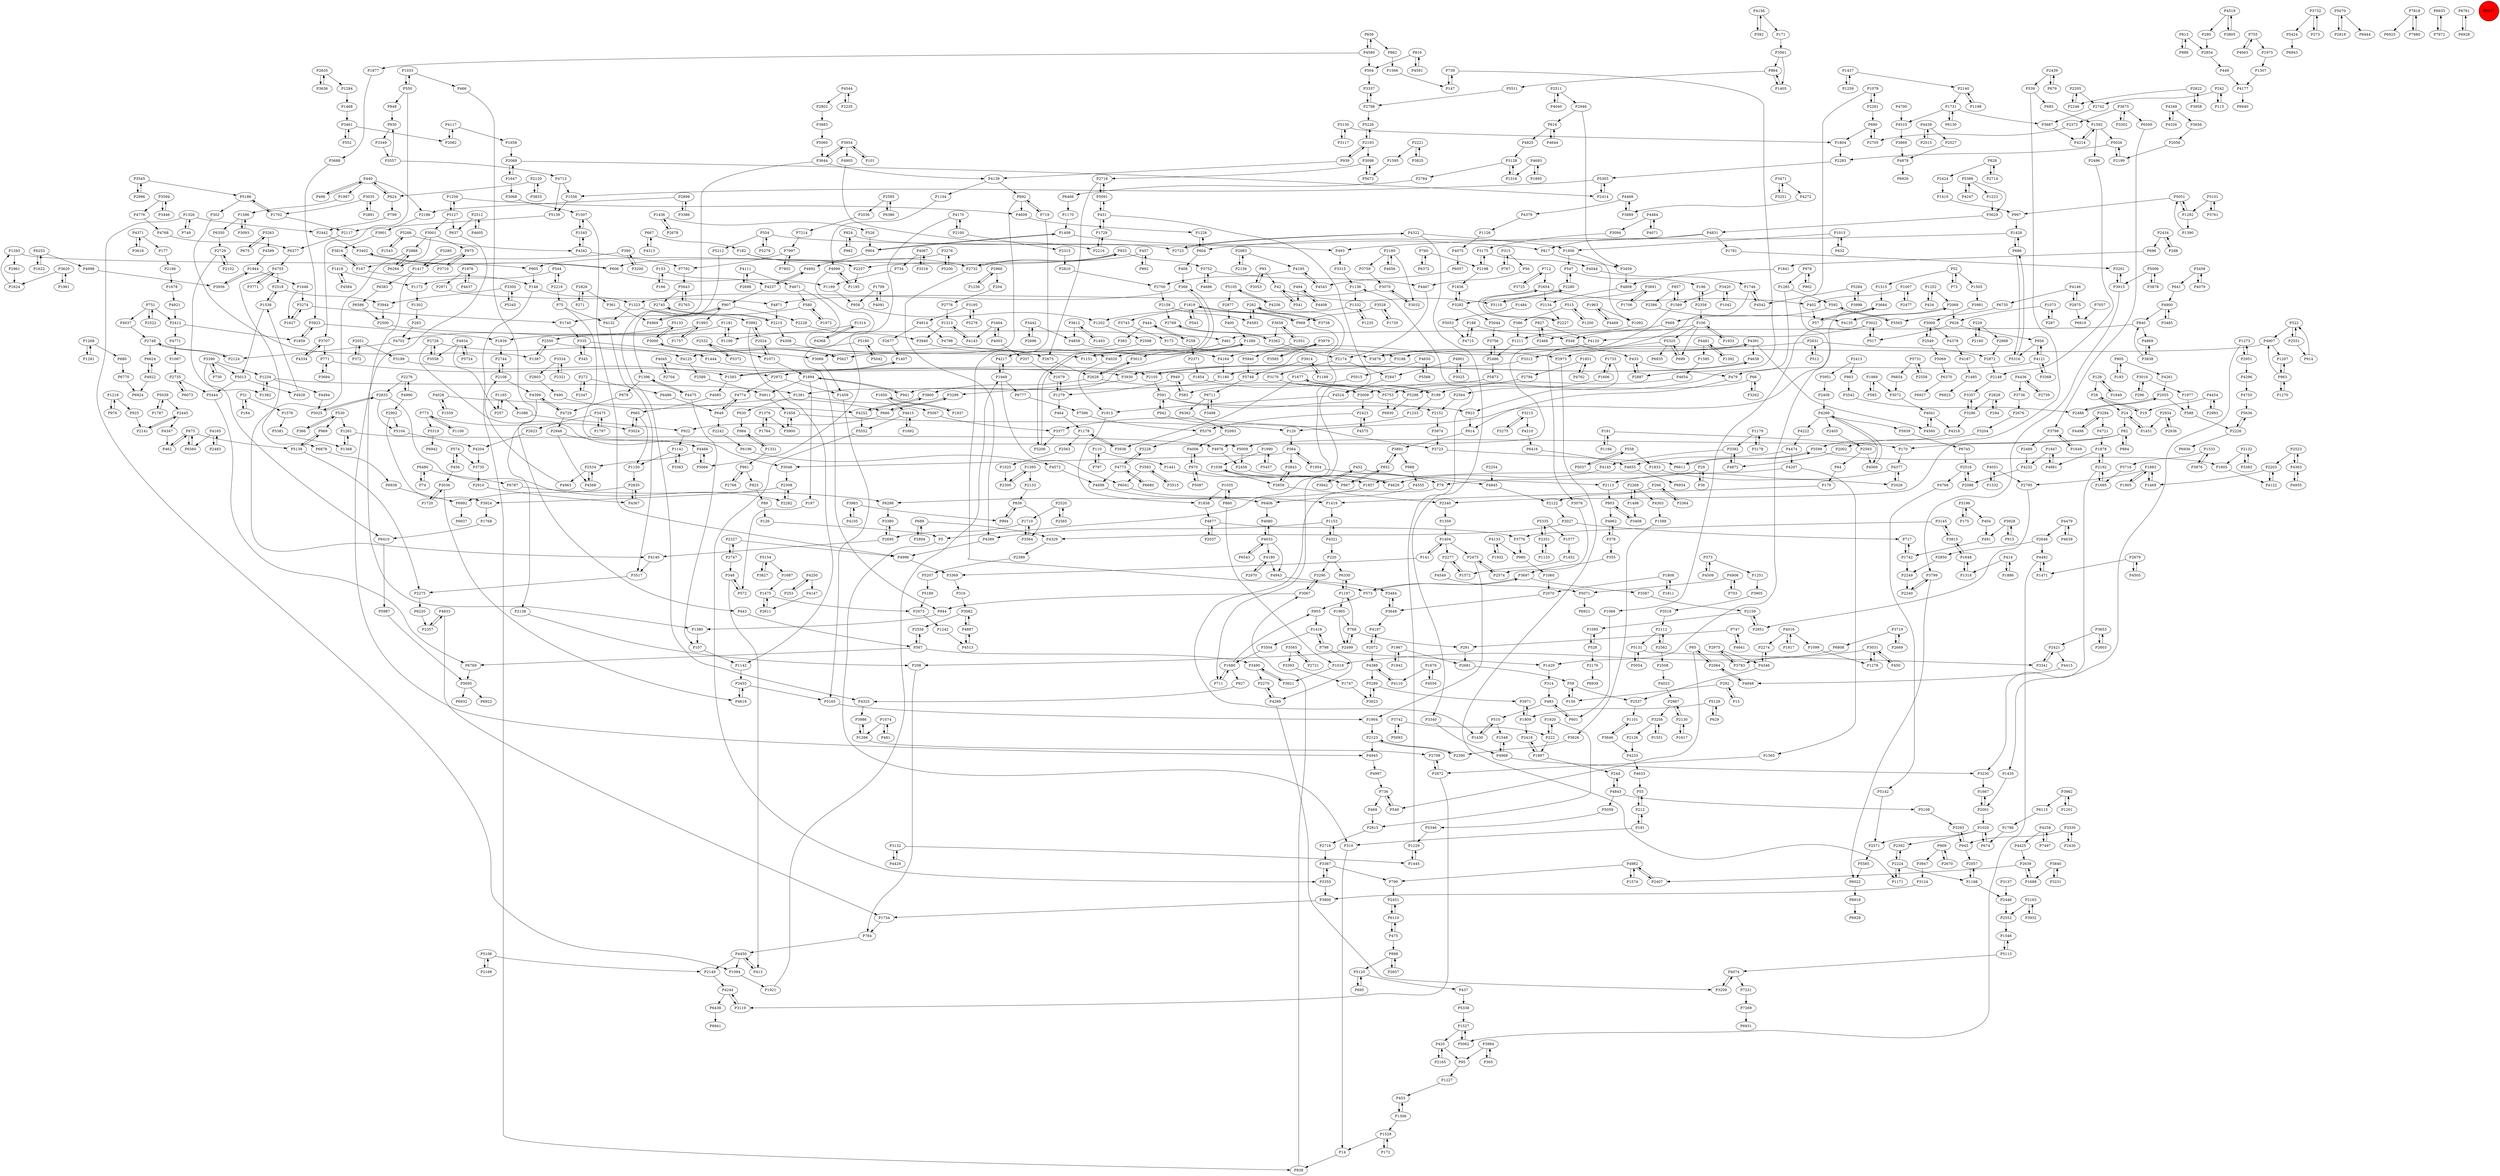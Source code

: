 digraph {
	P1428 -> P493
	P1498 -> P3408
	P3878 -> P5006
	P2442 -> P3402
	P968 -> P1180
	P4389 -> P4996
	P2072 -> P4197
	P2358 -> P100
	P1687 -> P1475
	P4962 -> P378
	P3761 -> P3101
	P1007 -> P2477
	P3196 -> P404
	P4143 -> P1313
	P3992 -> P2024
	P2961 -> P1624
	P1975 -> P1307
	P2180 -> P4656
	P504 -> P3337
	P89 -> P126
	P3464 -> P4143
	P4663 -> P755
	P1223 -> P3629
	P6769 -> P5695
	P1007 -> P402
	P839 -> P994
	P1376 -> P1764
	P2523 -> P2203
	P4033 -> P4180
	P4197 -> P2072
	P2002 -> P4872
	P3082 -> P4887
	P1252 -> P434
	P14 -> P838
	P768 -> P1197
	P4020 -> P1913
	P1268 -> P680
	P1436 -> P526
	P4877 -> P2037
	P2001 -> P1667
	P3974 -> P3723
	P2728 -> P4125
	P3648 -> P4197
	P4140 -> P3517
	P1733 -> P923
	P4871 -> P2215
	P5062 -> P1527
	P4325 -> P3986
	P4544 -> P2802
	P4321 -> P220
	P4222 -> P4474
	P2108 -> P4399
	P481 -> P1074
	P3302 -> P3675
	P3913 -> P3201
	P3697 -> P3587
	P5142 -> P2571
	P1408 -> P904
	P335 -> P1444
	P1993 -> P1757
	P5325 -> P3312
	P1731 -> P6130
	P2280 -> P3110
	P420 -> P2165
	P2993 -> P4454
	P5087 -> P970
	P1404 -> P141
	P4700 -> P4510
	P4715 -> P188
	P2795 -> P2851
	P3719 -> P2669
	P4117 -> P1658
	P1897 -> P2418
	P898 -> P2657
	P6298 -> P3380
	P6938 -> P6992
	P1877 -> P3688
	P2646 -> P2850
	P827 -> P2466
	P2551 -> P914
	P2423 -> P5376
	P2888 -> P6284
	P3504 -> P1680
	P3732 -> P5424
	P1416 -> P3504
	P1605 -> P4122
	P4755 -> P3771
	P3594 -> P3446
	P1878 -> P2192
	P3274 -> P1627
	P4349 -> P4326
	P1586 -> P6350
	P2744 -> P2108
	P686 -> P5316
	P1710 -> P2695
	P666 -> P922
	P1404 -> P2277
	P6350 -> P2729
	P1153 -> P4389
	P5131 -> P5054
	P4650 -> P5568
	P156 -> P59
	P1273 -> P1435
	P4997 -> P736
	P2631 -> P2973
	P3621 -> P3490
	P3843 -> P3859
	P4637 -> P1976
	P4237 -> P907
	P4347 -> P462
	P888 -> P813
	P3942 -> P452
	P1099 -> P1278
	P554 -> P5279
	P1622 -> P6253
	P1734 -> P784
	P2698 -> P4111
	P5568 -> P4650
	P1851 -> P2794
	P1256 -> P4609
	P5716 -> P1695
	P6624 -> P4922
	P220 -> P3290
	P4798 -> P3879
	P1997 -> P1586
	P390 -> P167
	P2934 -> P1451
	P1729 -> P431
	P994 -> P839
	P592 -> P669
	P100 -> P1933
	P626 -> P956
	P2565 -> P2520
	P4922 -> P6924
	P4481 -> P1585
	P2488 -> P2055
	P2340 -> P1359
	P2124 -> P2748
	P2280 -> P547
	P3442 -> P4858
	P4474 -> P4207
	P1259 -> P1437
	P4943 -> P3484
	P294 -> P2828
	P4524 -> P1913
	P3742 -> P5093
	P949 -> P583
	P4147 -> P2611
	P949 -> P1279
	P583 -> P949
	P5070 -> P2818
	P2445 -> P2141
	P1316 -> P3128
	P3312 -> P3930
	P630 -> P984
	P3455 -> P5165
	P6130 -> P1731
	P4363 -> P2523
	P1857 -> P6298
	P2520 -> P2565
	P3688 -> P3923
	P4492 -> P1471
	P3390 -> P5013
	P3251 -> P3471
	P357 -> P1679
	P3101 -> P3761
	P1659 -> P3900
	P3938 -> P1178
	P1018 -> P3621
	P1577 -> P1452
	P4773 -> P5228
	P573 -> P3697
	P541 -> P42
	P3022 -> P1068
	P2551 -> P522
	P4170 -> P2100
	P1234 -> P1382
	P302 -> P1387
	P930 -> P3349
	P15 -> P292
	P3984 -> P365
	P3124 -> P3800
	P4016 -> P2274
	P2123 -> P2390
	P469 -> P2815
	P5189 -> P2673
	P1417 -> P1380
	P5066 -> P4466
	P3393 -> P1747
	P3593 -> P3515
	P4037 -> P2748
	P6611 -> P3599
	P1382 -> P1234
	P2408 -> P4269
	P5059 -> P5346
	P924 -> P982
	P5552 -> P3355
	P798 -> P1416
	P1405 -> P864
	P522 -> P4907
	P2277 -> P1572
	P771 -> P2972
	P1292 -> P1390
	P580 -> P1972
	P4887 -> P3082
	P2424 -> P1410
	P288 -> P2434
	P2282 -> P2308
	P712 -> P3725
	P390 -> P3200
	P1576 -> P5381
	P7214 -> P7997
	P6073 -> P2735
	P291 -> P2681
	P4388 -> P4110
	P3001 -> P6284
	P1168 -> P2057
	P1617 -> P2130
	P4771 -> P1087
	P1141 -> P3363
	P4755 -> P2518
	P2203 -> P1469
	P2672 -> P2708
	P2113 -> P803
	P1390 -> P5051
	P3044 -> P3756
	P5105 -> P4256
	P271 -> P2826
	P3001 -> P2888
	P5015 -> P583
	P2611 -> P1475
	P1178 -> P2563
	P4185 -> P2700
	P82 -> P170
	P2055 -> P2488
	P624 -> P440
	P924 -> P2723
	P2747 -> P348
	P958 -> P1202
	P4572 -> P4698
	P5154 -> P3827
	P2105 -> P591
	P4170 -> P5066
	P366 -> P530
	P1533 -> P5716
	P2875 -> P4146
	P153 -> P166
	P4436 -> P2739
	P4346 -> P2537
	P3710 -> P975
	P1261 -> P1368
	P4945 -> P4997
	P4016 -> P1099
	P1895 -> P4693
	P909 -> P2670
	P2654 -> P2227
	P3035 -> P2891
	P3069 -> P2549
	P922 -> P1141
	P695 -> P5120
	P2051 -> P3199
	P4892 -> P4237
	P335 -> P345
	P7997 -> P7792
	P266 -> P3364
	P1073 -> P287
	P3833 -> P2120
	P3594 -> P4776
	P3471 -> P4272
	P3031 -> P450
	P79 -> P1430
	P5731 -> P2558
	P2215 -> P4308
	P5 -> P310
	P1847 -> P4881
	P4774 -> P649
	P3771 -> P4755
	P2708 -> P2672
	P3798 -> P1649
	P1020 -> P2571
	P2718 -> P2675
	P2130 -> P2987
	P2216 -> P1729
	P197 -> P572
	P1990 -> P1038
	P3256 -> P1551
	P573 -> P955
	P690 -> P1804
	P2972 -> P1459
	P4122 -> P2203
	P7818 -> P6925
	P4146 -> P2875
	P1649 -> P3798
	P1949 -> P6041
	P7997 -> P7802
	P444 -> P383
	P95 -> P1227
	P1252 -> P2069
	P3859 -> P2340
	P5695 -> P6922
	P6383 -> P6586
	P1538 -> P5013
	P4580 -> P1877
	P4391 -> P3879
	P1015 -> P632
	P2523 -> P4363
	P1949 -> P6777
	P2439 -> P679
	P1170 -> P1408
	P1035 -> P860
	P3653 -> P2421
	P3137 -> P2446
	P2522 -> P751
	P4877 -> P3776
	P3725 -> P712
	P892 -> P457
	P1595 -> P5672
	P2254 -> P4845
	P2558 -> P5731
	P7269 -> P6931
	P1677 -> P199
	P3752 -> P4467
	P2308 -> P2282
	P6370 -> P6927
	P28 -> P19
	P402 -> P57
	P3420 -> P1589
	P1545 -> P4342
	P3587 -> P2159
	P1226 -> P604
	P2226 -> P5636
	P4261 -> P2055
	P314 -> P483
	P4045 -> P2704
	P683 -> P1592
	P6115 -> P1786
	P1368 -> P1261
	P2057 -> P1168
	P1416 -> P798
	P4091 -> P1799
	P6480 -> P74
	P2552 -> P1546
	P790 -> P2451
	P1313 -> P4143
	P3485 -> P4900
	P768 -> P2499
	P680 -> P6770
	P1883 -> P1905
	P3027 -> P717
	P526 -> P904
	P494 -> P4408
	P7396 -> P5376
	P3743 -> P173
	P2205 -> P2742
	P5289 -> P3971
	P3838 -> P4869
	P2902 -> P5104
	P3215 -> P4210
	P4326 -> P4349
	P5200 -> P3276
	P970 -> P4006
	P546 -> P433
	P2174 -> P2847
	P878 -> P4729
	P1452 -> P1572
	P692 -> P719
	P686 -> P1428
	P2268 -> P1498
	P1624 -> P1293
	P948 -> P930
	P1285 -> P3009
	P4003 -> P357
	P2571 -> P5585
	P6711 -> P3498
	P167 -> P3816
	P1313 -> P3940
	P4468 -> P3889
	P3827 -> P5154
	P5636 -> P2226
	P1169 -> P958
	P4322 -> P1956
	P2875 -> P6919
	P220 -> P6330
	P3024 -> P665
	P5565 -> P592
	P1878 -> P4881
	P1408 -> P817
	P5165 -> P1904
	P1731 -> P4510
	P591 -> P942
	P3464 -> P4003
	P1074 -> P1266
	P2550 -> P3066
	P2716 -> P3367
	P3330 -> P945
	P5106 -> P2168
	P528 -> P2176
	P1592 -> P5026
	P491 -> P1742
	P24 -> P1451
	P1799 -> P4091
	P2818 -> P5070
	P5093 -> P3742
	P3561 -> P864
	P2414 -> P5303
	P4721 -> P1878
	P4023 -> P2987
	P5180 -> P4125
	P3368 -> P4121
	P1976 -> P4637
	P1648 -> P3815
	P258 -> P444
	P4051 -> P2795
	P2520 -> P1710
	P2176 -> P6939
	P4121 -> P3368
	P4121 -> P956
	P3900 -> P1659
	P6480 -> P6787
	P2439 -> P539
	P547 -> P186
	P1331 -> P984
	P73 -> P52
	P5091 -> P431
	P3392 -> P4145
	P3128 -> P2784
	P4006 -> P970
	P3383 -> P2132
	P1302 -> P283
	P2407 -> P4982
	P550 -> P3707
	P2276 -> P2833
	P550 -> P948
	P2321 -> P3334
	P2226 -> P6936
	P3196 -> P175
	P272 -> P2347
	P3623 -> P5289
	P852 -> P867
	P3280 -> P1417
	P1179 -> P3178
	P1273 -> P2951
	P364 -> P3048
	P1606 -> P1733
	P4075 -> P6057
	P4289 -> P2270
	P2102 -> P2729
	P3296 -> P3357
	P4639 -> P4479
	P2483 -> P4165
	P182 -> P2732
	P2180 -> P3759
	P3446 -> P3594
	P1417 -> P6383
	P1035 -> P1838
	P558 -> P1833
	P4901 -> P3025
	P199 -> P1677
	P6377 -> P4755
	P4346 -> P2274
	P1306 -> P453
	P2126 -> P4233
	P2001 -> P1020
	P2371 -> P1854
	P3565 -> P3393
	P2140 -> P1731
	P624 -> P799
	P3646 -> P1101
	P1507 -> P1545
	P6560 -> P875
	P4439 -> P2515
	P2675 -> P2628
	P3364 -> P266
	P2165 -> P420
	P2315 -> P2810
	P262 -> P3738
	P2833 -> P5104
	P1730 -> P3528
	P4469 -> P1963
	P1920 -> P222
	P2872 -> P2148
	P4074 -> P3209
	P2562 -> P2508
	P6057 -> P4543
	P2357 -> P4833
	P861 -> P823
	P4969 -> P907
	P4467 -> P2174
	P574 -> P3735
	P6196 -> P4572
	P5695 -> P6932
	P433 -> P479
	P2971 -> P4871
	P2728 -> P3558
	P1256 -> P5127
	P3905 -> P3518
	P816 -> P4591
	P368 -> P1323
	P5303 -> P1556
	P2585 -> P6386
	P2802 -> P3883
	P2696 -> P3442
	P6253 -> P1622
	P6680 -> P4773
	P1242 -> P4513
	P2300 -> P1395
	P4755 -> P6878
	P1702 -> P5186
	P355 -> P3697
	P1731 -> P3687
	P4436 -> P3736
	P1819 -> P3743
	P3282 -> P3044
	P2327 -> P2747
	P939 -> P2193
	P242 -> P2742
	P816 -> P504
	P3117 -> P3130
	P5042 -> P5180
	P4776 -> P4768
	P1747 -> P3623
	P616 -> P4644
	P3067 -> P944
	P3282 -> P1836
	P665 -> P1150
	P2603 -> P3653
	P4105 -> P3983
	P2192 -> P3230
	P2654 -> P2134
	P3954 -> P101
	P2973 -> P1171
	P5284 -> P4542
	P6372 -> P760
	P6438 -> P6941
	P3732 -> P273
	P3380 -> P2695
	P4825 -> P3128
	P4391 -> P4638
	P4999 -> P1195
	P3658 -> P3362
	P1954 -> P364
	P4560 -> P4041
	P2134 -> P2227
	P3719 -> P6808
	P2676 -> P3204
	P5627 -> P3000
	P2512 -> P4605
	P4481 -> P1392
	P292 -> P15
	P988 -> P4555
	P3461 -> P552
	P1092 -> P1211
	P6777 -> P7396
	P4968 -> P3230
	P1746 -> P4542
	P3646 -> P4233
	P799 -> P2442
	P1179 -> P3392
	P751 -> P2522
	P184 -> P31
	P798 -> P4289
	P2894 -> P689
	P128 -> P28
	P656 -> P862
	P3036 -> P1720
	P1389 -> P1151
	P3616 -> P4371
	P4041 -> P4560
	P1692 -> P4615
	P1678 -> P4921
	P626 -> P517
	P2705 -> P690
	P1894 -> P941
	P4833 -> P1734
	P1961 -> P3620
	P739 -> P147
	P42 -> P3110
	P1235 -> P1332
	P4583 -> P262
	P1781 -> P3201
	P440 -> P496
	P1437 -> P2140
	P554 -> P493
	P2423 -> P4575
	P4367 -> P2835
	P3951 -> P2408
	P719 -> P573
	P4556 -> P1676
	P66 -> P3262
	P4120 -> P4164
	P3545 -> P2996
	P1658 -> P2068
	P1977 -> P588
	P1606 -> P2564
	P65 -> P549
	P3691 -> P1706
	P2163 -> P2552
	P4773 -> P6680
	P4033 -> P4943
	P1956 -> P1092
	P862 -> P1566
	P2549 -> P3069
	P378 -> P4962
	P665 -> P3024
	P1565 -> P2672
	P2729 -> P2102
	P1485 -> P6923
	P461 -> P3013
	P364 -> P3843
	P3992 -> P1142
	P2835 -> P4367
	P52 -> P1505
	P5748 -> P6711
	P861 -> P2768
	P3094 -> P3175
	P208 -> P784
	P3924 -> P1768
	P2563 -> P1025
	P1956 -> P547
	P4509 -> P373
	P5207 -> P5189
	P4484 -> P4071
	P2628 -> P3860
	P1680 -> P711
	P2635 -> P3636
	P2224 -> P2392
	P4544 -> P2235
	P191 -> P1194
	P75 -> P5009
	P5051 -> P997
	P1548 -> P4968
	P2631 -> P512
	P52 -> P73
	P3110 -> P2280
	P3684 -> P120
	P2240 -> P3799
	P2798 -> P3337
	P1920 -> P2815
	P1468 -> P3461
	P1261 -> P4976
	P7057 -> P6919
	P413 -> P4450
	P2975 -> P3783
	P365 -> P3984
	P5511 -> P2798
	P1559 -> P4028
	P4342 -> P7792
	P3979 -> P3585
	P736 -> P549
	P3175 -> P4044
	P2486 -> P5873
	P31 -> P184
	P443 -> P567
	P452 -> P3942
	P3475 -> P2623
	P734 -> P1169
	P4713 -> P1556
	P1498 -> P2268
	P4568 -> P2534
	P3009 -> P2423
	P244 -> P4843
	P5319 -> P6942
	P2158 -> P4583
	P2593 -> P64
	P4934 -> P3558
	P2739 -> P4436
	P3891 -> P988
	P2776 -> P1313
	P3093 -> P1586
	P1435 -> P2001
	P2574 -> P2475
	P4269 -> P4222
	P2037 -> P4877
	P5091 -> P2718
	P515 -> P1200
	P5228 -> P4773
	P4269 -> P5939
	P907 -> P4969
	P904 -> P4892
	P1171 -> P2224
	P2898 -> P3386
	P2140 -> P1198
	P2622 -> P3958
	P4591 -> P816
	P3274 -> P1740
	P1430 -> P510
	P4429 -> P3132
	P4033 -> P4080
	P1797 -> P3475
	P1165 -> P1086
	P2193 -> P3098
	P315 -> P56
	P5105 -> P2877
	P171 -> P3561
	P3082 -> P2556
	P3983 -> P994
	P4858 -> P4164
	P186 -> P2358
	P3707 -> P4334
	P1285 -> P592
	P5069 -> P6370
	P2593 -> P4569
	P4132 -> P3517
	P5113 -> P1546
	P4831 -> P1781
	P2072 -> P4388
	P4244 -> P6438
	P5724 -> P4934
	P4609 -> P1226
	P4296 -> P4750
	P2389 -> P5207
	P3334 -> P2321
	P1445 -> P1229
	P2635 -> P1294
	P2589 -> P4911
	P915 -> P3928
	P755 -> P4663
	P6933 -> P7872
	P1197 -> P1965
	P5070 -> P6944
	P3940 -> P4020
	P1236 -> P2960
	P4067 -> P3316
	P942 -> P591
	P2489 -> P4232
	P550 -> P1033
	P4955 -> P4363
	P4881 -> P1847
	P147 -> P739
	P1202 -> P2598
	P1679 -> P1279
	P1020 -> P2392
	P3752 -> P4686
	P1546 -> P5113
	P773 -> P3024
	P4040 -> P2511
	P3032 -> P3070
	P3367 -> P3355
	P543 -> P1819
	P6654 -> P3072
	P2828 -> P294
	P2714 -> P828
	P1583 -> P1407
	P857 -> P2386
	P3390 -> P1234
	P2987 -> P3256
	P4165 -> P6560
	P1180 -> P1381
	P431 -> P5091
	P5108 -> P3293
	P4322 -> P3340
	P100 -> P546
	P2421 -> P3341
	P93 -> P42
	P2854 -> P449
	P1894 -> P4911
	P400 -> P1389
	P1294 -> P1468
	P1437 -> P1259
	P3984 -> P95
	P2224 -> P1171
	P2987 -> P2130
	P3914 -> P5748
	P3815 -> P1648
	P2268 -> P4303
	P66 -> P5298
	P1292 -> P5051
	P4041 -> P4318
	P3334 -> P2803
	P2386 -> P4135
	P7497 -> P4258
	P1469 -> P1883
	P5939 -> P6745
	P2500 -> P461
	P817 -> P3459
	P3653 -> P2603
	P100 -> P5325
	P2372 -> P2705
	P1989 -> P3072
	P2132 -> P1605
	P1326 -> P749
	P4247 -> P5389
	P784 -> P4450
	P4928 -> P1538
	P1538 -> P2518
	P6253 -> P4998
	P5106 -> P2149
	P3195 -> P4914
	P3066 -> P1459
	P2193 -> P939
	P2224 -> P1168
	P1648 -> P1318
	P3128 -> P1316
	P522 -> P2551
	P1451 -> P24
	P3215 -> P3275
	P6466 -> P1170
	P1126 -> P4075
	P7818 -> P7880
	P5585 -> P6022
	P4111 -> P2698
	P2562 -> P2112
	P5026 -> P2283
	P3458 -> P4079
	P3290 -> P3067
	P2960 -> P1236
	P2159 -> P1095
	P3490 -> P2270
	P1293 -> P905
	P2198 -> P3175
	P2192 -> P1695
	P2351 -> P1133
	P1441 -> P867
	P1475 -> P2673
	P153 -> P4237
	P1104 -> P4999
	P978 -> P902
	P1181 -> P1190
	P3377 -> P3206
	P272 -> P6486
	P2405 -> P2593
	P1742 -> P2249
	P3558 -> P2728
	P2024 -> P1071
	P1033 -> P550
	P2228 -> P3940
	P2270 -> P4289
	P3956 -> P1944
	P2163 -> P3932
	P3025 -> P4901
	P3962 -> P6115
	P2082 -> P4117
	P3687 -> P4214
	P2970 -> P4180
	P5051 -> P1292
	P1201 -> P3962
	P4028 -> P4252
	P4494 -> P5025
	P2877 -> P400
	P28 -> P24
	P2803 -> P490
	P2851 -> P2159
	P1592 -> P2496
	P1323 -> P4132
	P4906 -> P5071
	P945 -> P3293
	P494 -> P541
	P1592 -> P4214
	P3825 -> P2221
	P5120 -> P695
	P6586 -> P2500
	P296 -> P3016
	P3098 -> P5672
	P287 -> P1073
	P3859 -> P3843
	P2768 -> P861
	P3518 -> P2112
	P3299 -> P666
	P1585 -> P4654
	P1266 -> P3986
	P222 -> P1897
	P2679 -> P1471
	P4808 -> P2134
	P1545 -> P1507
	P2308 -> P3924
	P875 -> P5138
	P4907 -> P3188
	P3675 -> P2372
	P2100 -> P2315
	P813 -> P888
	P1507 -> P4996
	P2670 -> P909
	P2723 -> P4322
	P5389 -> P3629
	P2242 -> P6196
	P805 -> P4261
	P4269 -> P2405
	P614 -> P3891
	P5139 -> P2117
	P4329 -> P2389
	P749 -> P1326
	P1841 -> P4808
	P6918 -> P6929
	P2678 -> P1436
	P592 -> P5565
	P970 -> P1857
	P3132 -> P1445
	P3565 -> P2721
	P1151 -> P1389
	P3296 -> P4318
	P262 -> P4583
	P2024 -> P3992
	P4111 -> P4671
	P4510 -> P3869
	P5298 -> P6930
	P2068 -> P1647
	P803 -> P3408
	P404 -> P491
	P4569 -> P4269
	P6410 -> P5987
	P1278 -> P3031
	P4210 -> P6416
	P1404 -> P2475
	P4901 -> P2847
	P120 -> P364
	P6711 -> P6362
	P4982 -> P790
	P2695 -> P4140
	P606 -> P1169
	P378 -> P355
	P2960 -> P204
	P5113 -> P4074
	P2518 -> P3944
	P1944 -> P3956
	P6041 -> P6406
	P212 -> P55
	P4843 -> P5108
	P4479 -> P4639
	P5987 -> P5695
	P4003 -> P3464
	P904 -> P1408
	P115 -> P242
	P2518 -> P1538
	P56 -> P4467
	P3315 -> P1136
	P1543 -> P5266
	P166 -> P153
	P1967 -> P2681
	P280 -> P2854
	P1181 -> P1839
	P2639 -> P2407
	P3675 -> P6500
	P3928 -> P915
	P4968 -> P1548
	P4156 -> P171
	P679 -> P2439
	P3390 -> P1382
	P674 -> P1020
	P1680 -> P927
	P4233 -> P4633
	P2550 -> P1387
	P2276 -> P4990
	P3599 -> P6611
	P310 -> P14
	P747 -> P4641
	P204 -> P2776
	P2186 -> P3901
	P4580 -> P656
	P1972 -> P580
	P717 -> P1742
	P3067 -> P3290
	P1532 -> P4051
	P4146 -> P6735
	P969 -> P5138
	P4887 -> P4513
	P6022 -> P6918
	P2508 -> P4023
	P852 -> P3891
	P1989 -> P585
	P29 -> P36
	P5672 -> P3098
	P5940 -> P5748
	P4914 -> P4798
	P75 -> P4132
	P1190 -> P1181
	P1095 -> P528
	P5873 -> P4524
	P1211 -> P2486
	P4067 -> P734
	P1921 -> P1949
	P2850 -> P2249
	P181 -> P310
	P3188 -> P2972
	P1315 -> P3684
	P530 -> P969
	P2219 -> P544
	P667 -> P182
	P5006 -> P3913
	P760 -> P2198
	P2748 -> P6624
	P6110 -> P475
	P1234 -> P4494
	P2108 -> P2744
	P1165 -> P257
	P4044 -> P1746
	P172 -> P1529
	P4575 -> P2423
	P3048 -> P2308
	P3195 -> P5278
	P2946 -> P3459
	P4272 -> P3889
	P4408 -> P494
	P1646 -> P3274
	P604 -> P1226
	P574 -> P456
	P3691 -> P3282
	P3620 -> P1624
	P2088 -> P2516
	P3838 -> P840
	P6761 -> P6928
	P3986 -> P1266
	P7231 -> P7269
	P840 -> P461
	P515 -> P386
	P2534 -> P4568
	P1574 -> P4982
	P5444 -> P6769
	P1804 -> P2283
	P1234 -> P1381
	P1949 -> P4217
	P1746 -> P3076
	P2534 -> P4963
	P6110 -> P2451
	P2084 -> P65
	P4729 -> P4399
	P1033 -> P466
	P52 -> P1315
	P5154 -> P1687
	P5289 -> P3623
	P2130 -> P1617
	P364 -> P1954
	P2446 -> P2552
	P4244 -> P3119
	P6330 -> P1197
	P2679 -> P4505
	P3362 -> P2769
	P253 -> P4250
	P4232 -> P2088
	P3883 -> P5060
	P2056 -> P2199
	P4519 -> P3805
	P3528 -> P968
	P5133 -> P3000
	P5006 -> P3878
	P2227 -> P2654
	P440 -> P2186
	P3891 -> P852
	P408 -> P368
	P1937 -> P1850
	P42 -> P541
	P6745 -> P2516
	P1251 -> P3905
	P3564 -> P1710
	P875 -> P462
	P2221 -> P1595
	P5071 -> P6921
	P4121 -> P479
	P1551 -> P3256
	P567 -> P2556
	P141 -> P1404
	P1965 -> P768
	P5133 -> P4702
	P1963 -> P4469
	P490 -> P666
	P5060 -> P3644
	P414 -> P1318
	P3981 -> P3069
	P1153 -> P4321
	P755 -> P1975
	P483 -> P601
	P4474 -> P4655
	P982 -> P924
	P4117 -> P2082
	P2123 -> P4945
	P4845 -> P2122
	P126 -> P5
	P2120 -> P624
	P4256 -> P5105
	P2198 -> P1836
	P1020 -> P674
	P74 -> P6480
	P914 -> P522
	P1854 -> P5298
	P547 -> P2280
	P3130 -> P1804
	P179 -> P1419
	P984 -> P1331
	P864 -> P5511
	P2623 -> P4204
	P4214 -> P1592
	P1227 -> P453
	P1071 -> P1894
	P1572 -> P2277
	P1216 -> P925
	P4650 -> P5015
	P689 -> P2894
	P110 -> P1441
	P2026 -> P4377
	P1676 -> P4110
	P907 -> P1993
	P3783 -> P2975
	P59 -> P2537
	P315 -> P767
	P860 -> P1035
	P5026 -> P2199
	P2105 -> P4638
	P1904 -> P2123
	P496 -> P440
	P4549 -> P5071
	P1306 -> P1529
	P649 -> P2242
	P5303 -> P2414
	P907 -> P2228
	P909 -> P3947
	P3341 -> P2421
	P823 -> P89
	P257 -> P1165
	P3013 -> P2628
	P4644 -> P616
	P101 -> P3954
	P5278 -> P3195
	P453 -> P1306
	P1396 -> P4475
	P2274 -> P4346
	P3000 -> P5133
	P2445 -> P4347
	P4934 -> P257
	P857 -> P1589
	P2975 -> P4346
	P3889 -> P4468
	P4768 -> P6377
	P3357 -> P3296
	P4139 -> P692
	P1527 -> P5062
	P860 -> P1018
	P4145 -> P4629
	P4638 -> P2105
	P82 -> P884
	P1419 -> P1153
	P1740 -> P335
	P2486 -> P3756
	P5372 -> P2532
	P1849 -> P128
	P141 -> P3369
	P6220 -> P2357
	P4454 -> P2993
	P3528 -> P1730
	P2122 -> P3027
	P4914 -> P2677
	P3515 -> P3593
	P1418 -> P4584
	P4831 -> P817
	P5316 -> P686
	P3022 -> P4120
	P4693 -> P1895
	P2149 -> P4244
	P4963 -> P2108
	P3355 -> P3367
	P2466 -> P827
	P4371 -> P177
	P768 -> P291
	P1195 -> P4999
	P1527 -> P420
	P902 -> P978
	P2412 -> P1859
	P1680 -> P955
	P2156 -> P2983
	P3869 -> P4878
	P1932 -> P4133
	P667 -> P4313
	P3805 -> P4519
	P3256 -> P2126
	P1025 -> P2300
	P4080 -> P4033
	P6735 -> P5565
	P4313 -> P667
	P3798 -> P2489
	P1178 -> P3938
	P5186 -> P302
	P3200 -> P390
	P4399 -> P2138
	P2810 -> P2700
	P1886 -> P414
	P456 -> P574
	P3330 -> P2430
	P1566 -> P147
	P6386 -> P2585
	P440 -> P624
	P1293 -> P2961
	P1106 -> P773
	P730 -> P3390
	P703 -> P4906
	P1136 -> P1332
	P3658 -> P1051
	P177 -> P2166
	P3612 -> P1493
	P475 -> P898
	P692 -> P4609
	P5389 -> P1223
	P1078 -> P1429
	P956 -> P5316
	P2421 -> P4415
	P4342 -> P1545
	P4318 -> P3599
	P3644 -> P4325
	P3684 -> P57
	P4905 -> P2216
	P2951 -> P4296
	P4990 -> P2276
	P1436 -> P2678
	P4872 -> P3392
	P4207 -> P1857
	P2549 -> P5069
	P2215 -> P2745
	P348 -> P572
	P2826 -> P361
	P3076 -> P2574
	P1207 -> P963
	P3016 -> P1977
	P475 -> P6110
	P2631 -> P2872
	P3979 -> P4020
	P939 -> P4139
	P6416 -> P4655
	P2695 -> P3380
	P3498 -> P6711
	P1954 -> P2113
	P3944 -> P2500
	P1086 -> P922
	P530 -> P366
	P4165 -> P2483
	P2646 -> P4492
	P4878 -> P6926
	P4702 -> P2124
	P3928 -> P491
	P4750 -> P5636
	P1395 -> P2133
	P4686 -> P3752
	P3119 -> P4244
	P760 -> P6372
	P1060 -> P2070
	P457 -> P2257
	P6808 -> P3783
	P2100 -> P4170
	P3145 -> P3776
	P2704 -> P4045
	P1742 -> P717
	P1051 -> P5940
	P2833 -> P2282
	P348 -> P413
	P1318 -> P1648
	P273 -> P3732
	P1229 -> P1445
	P2669 -> P3719
	P1133 -> P2351
	P1729 -> P2216
	P188 -> P546
	P4258 -> P7497
	P4454 -> P19
	P1799 -> P958
	P4164 -> P1180
	P3971 -> P1809
	P1229 -> P1136
	P183 -> P805
	P5753 -> P6930
	P3362 -> P2174
	P1993 -> P2550
	P1038 -> P4629
	P2833 -> P5025
	P2281 -> P1078
	P1268 -> P1281
	P5131 -> P3341
	P2983 -> P4185
	P6543 -> P4033
	P29 -> P79
	P1556 -> P5139
	P1381 -> P630
	P813 -> P2854
	P3204 -> P2002
	P3275 -> P3215
	P3035 -> P1702
	P3230 -> P1667
	P5279 -> P554
	P4252 -> P3860
	P2203 -> P4122
	P188 -> P4715
	P1787 -> P5039
	P905 -> P148
	P4349 -> P3656
	P2148 -> P3357
	P5138 -> P2275
	P805 -> P183
	P1859 -> P3923
	P933 -> P2732
	P6770 -> P6924
	P4900 -> P840
	P4998 -> P3956
	P1720 -> P3036
	P898 -> P5120
	P1326 -> P1094
	P5013 -> P5444
	P1094 -> P1921
	P530 -> P1261
	P2728 -> P3048
	P1429 -> P314
	P2159 -> P2851
	P373 -> P1251
	P3557 -> P4713
	P554 -> P5212
	P2392 -> P2224
	P6406 -> P4080
	P2742 -> P3687
	P4589 -> P1944
	P5053 -> P4715
	P945 -> P2057
	P1942 -> P1967
	P4921 -> P2412
	P1695 -> P2192
	P4016 -> P1817
	P4629 -> P1038
	P1809 -> P2418
	P2951 -> P1273
	P3294 -> P4721
	P3000 -> P5627
	P199 -> P1233
	P5338 -> P1527
	P2496 -> P2148
	P2151 -> P3974
	P2537 -> P1101
	P944 -> P1380
	P59 -> P156
	P3363 -> P1141
	P3735 -> P2910
	P4187 -> P1485
	P1150 -> P2835
	P978 -> P1285
	P4250 -> P4147
	P1197 -> P6330
	P3675 -> P3302
	P3636 -> P2635
	P4071 -> P4484
	P1475 -> P2611
	P2902 -> P3924
	P2221 -> P3825
	P751 -> P4037
	P3459 -> P4808
	P2084 -> P4948
	P963 -> P4907
	P3471 -> P3251
	P2117 -> P6377
	P3300 -> P5345
	P1583 -> P4085
	P2948 -> P4466
	P2180 -> P3032
	P544 -> P2219
	P3742 -> P222
	P4907 -> P1207
	P372 -> P2051
	P5263 -> P4589
	P1194 -> P191
	P1589 -> P4976
	P2132 -> P3383
	P3694 -> P771
	P3561 -> P1405
	P3072 -> P4041
	P1216 -> P976
	P464 -> P1178
	P2138 -> P208
	P2983 -> P2156
	P19 -> P28
	P4948 -> P2084
	P2972 -> P4774
	P2499 -> P208
	P433 -> P2887
	P4513 -> P4887
	P7872 -> P6933
	P170 -> P4377
	P7802 -> P7997
	P3402 -> P606
	P3901 -> P3816
	P1808 -> P2070
	P1380 -> P107
	P1976 -> P2971
	P3276 -> P606
	P690 -> P2705
	P747 -> P291
	P4466 -> P2534
	P1811 -> P1808
	P1314 -> P4368
	P567 -> P6769
	P1505 -> P3981
	P1323 -> P3992
	P1270 -> P963
	P4671 -> P1151
	P373 -> P4509
	P3069 -> P4378
	P2430 -> P3330
	P5263 -> P675
	P2112 -> P2562
	P1392 -> P4481
	P4505 -> P2679
	P4133 -> P980
	P2835 -> P6992
	P773 -> P1106
	P2051 -> P372
	P1819 -> P543
	P1588 -> P3626
	P173 -> P3188
	P1071 -> P2024
	P2564 -> P2151
	P3876 -> P1533
	P414 -> P1886
	P3629 -> P4831
	P483 -> P510
	P4843 -> P5059
	P4180 -> P2970
	P968 -> P1819
	P2732 -> P4389
	P2070 -> P3648
	P7792 -> P5643
	P4074 -> P7231
	P479 -> P614
	P4922 -> P6624
	P4250 -> P253
	P3355 -> P3800
	P3484 -> P3648
	P803 -> P4962
	P3930 -> P3299
	P345 -> P335
	P588 -> P2226
	P2347 -> P272
	P2275 -> P6220
	P3626 -> P2390
	P4450 -> P1094
	P1990 -> P5457
	P1702 -> P2117
	P4363 -> P4955
	P980 -> P1060
	P5643 -> P2763
	P3455 -> P4618
	P976 -> P1216
	P4051 -> P1532
	P2654 -> P402
	P3759 -> P3070
	P637 -> P4945
	P4618 -> P3455
	P316 -> P3082
	P517 -> P3022
	P963 -> P1270
	P863 -> P3542
	P1389 -> P941
	P2585 -> P2036
	P4906 -> P703
	P1038 -> P3859
	P5424 -> P6943
	P2160 -> P229
	P1389 -> P2973
	P3656 -> P2056
	P2257 -> P1195
	P4656 -> P2180
	P1078 -> P2281
	P5104 -> P4204
	P1529 -> P14
	P4475 -> P1396
	P55 -> P212
	P222 -> P1920
	P3316 -> P4067
	P283 -> P4702
	P3840 -> P1688
	P93 -> P2053
	P544 -> P1172
	P3068 -> P1507
	P1407 -> P1583
	P632 -> P1015
	P549 -> P736
	P2732 -> P933
	P456 -> P3036
	P5325 -> P6935
	P3031 -> P1278
	P3860 -> P4252
	P4615 -> P5552
	P383 -> P5627
	P591 -> P923
	P1074 -> P481
	P2036 -> P7214
	P3276 -> P5200
	P2451 -> P6110
	P3294 -> P4498
	P5325 -> P699
	P4125 -> P2589
	P1850 -> P4615
	P666 -> P3299
	P3031 -> P1018
	P3517 -> P2275
	P5127 -> P637
	P4654 -> P199
	P31 -> P1576
	P3958 -> P2622
	P4033 -> P6543
	P580 -> P1740
	P975 -> P1417
	P181 -> P212
	P167 -> P148
	P3442 -> P2696
	P828 -> P2424
	P2828 -> P3296
	P3475 -> P1797
	P5009 -> P2456
	P242 -> P115
	P4399 -> P4729
	P65 -> P2084
	P2747 -> P2327
	P1676 -> P4556
	P4492 -> P5062
	P4773 -> P4698
	P2700 -> P2158
	P4999 -> P944
	P5128 -> P1809
	P2141 -> P2445
	P191 -> P170
	P4377 -> P2113
	P5376 -> P5228
	P3206 -> P368
	P3016 -> P296
	P2477 -> P1007
	P970 -> P5087
	P4655 -> P6934
	P1647 -> P3068
	P601 -> P483
	P5039 -> P1787
	P2729 -> P6410
	P493 -> P3315
	P5643 -> P2745
	P558 -> P5037
	P4990 -> P2902
	P4237 -> P4892
	P1200 -> P515
	P3815 -> P3145
	P1410 -> P997
	P2934 -> P2936
	P4371 -> P3616
	P2219 -> P75
	P3098 -> P2718
	P3199 -> P1583
	P3776 -> P980
	P712 -> P2654
	P229 -> P2968
	P6928 -> P6761
	P689 -> P4329
	P2174 -> P3170
	P110 -> P797
	P2681 -> P59
	P3620 -> P1961
	P457 -> P892
	P827 -> P4120
	P696 -> P1841
	P5266 -> P1543
	P2277 -> P4549
	P3914 -> P1188
	P4217 -> P1949
	P1493 -> P3612
	P5120 -> P437
	P431 -> P1729
	P1897 -> P244
	P2499 -> P768
	P2532 -> P5372
	P128 -> P1849
	P262 -> P5
	P4671 -> P580
	P1706 -> P3691
	P1188 -> P3914
	P699 -> P5325
	P875 -> P6560
	P2516 -> P4766
	P6362 -> P2093
	P3799 -> P6022
	P3723 -> P6611
	P449 -> P4177
	P2456 -> P79
	P3644 -> P3954
	P3738 -> P262
	P1808 -> P1811
	P2390 -> P2123
	P6284 -> P2888
	P2511 -> P4040
	P3923 -> P1859
	P5037 -> P558
	P955 -> P1416
	P736 -> P469
	P798 -> P1429
	P5180 -> P5042
	P4269 -> P4569
	P4475 -> P107
	P975 -> P3710
	P2968 -> P2872
	P1883 -> P1469
	P5335 -> P1577
	P3130 -> P3117
	P1042 -> P3420
	P3557 -> P930
	P1757 -> P1993
	P437 -> P5338
	P5039 -> P2445
	P2249 -> P2240
	P5226 -> P2193
	P1764 -> P1376
	P4641 -> P747
	P4698 -> P1419
	P2556 -> P567
	P2826 -> P271
	P3337 -> P2798
	P1331 -> P861
	P4833 -> P2357
	P616 -> P4825
	P2672 -> P3119
	P1332 -> P1235
	P4439 -> P2527
	P5266 -> P4342
	P148 -> P838
	P4079 -> P3458
	P36 -> P29
	P4045 -> P3930
	P3593 -> P6041
	P5025 -> P2833
	P1836 -> P3282
	P4766 -> P5142
	P3998 -> P5284
	P1905 -> P1883
	P1963 -> P1092
	P767 -> P315
	P2628 -> P3013
	P1051 -> P3658
	P539 -> P2340
	P6992 -> P6937
	P2948 -> P4568
	P3542 -> P2488
	P1381 -> P5067
	P4466 -> P5066
	P3175 -> P2198
	P4498 -> P3294
	P3962 -> P1201
	P1933 -> P100
	P3800 -> P1734
	P444 -> P258
	P2205 -> P2246
	P5067 -> P3377
	P3420 -> P1042
	P4831 -> P604
	P24 -> P82
	P2412 -> P4771
	P3913 -> P3799
	P3458 -> P641
	P4843 -> P244
	P3697 -> P573
	P3490 -> P3621
	P2069 -> P626
	P1141 -> P1150
	P2946 -> P616
	P4377 -> P2026
	P4584 -> P1418
	P649 -> P4774
	P2622 -> P2246
	P4388 -> P5289
	P1627 -> P3274
	P3585 -> P3979
	P4258 -> P4425
	P1332 -> P1202
	P1326 -> P2442
	P2898 -> P2186
	P5284 -> P3998
	P2192 -> P1878
	P669 -> P2466
	P6878 -> P6938
	P1688 -> P2639
	P4110 -> P4388
	P2120 -> P3833
	P1817 -> P4016
	P1428 -> P686
	P867 -> P852
	P3036 -> P4618
	P840 -> P4869
	P4185 -> P4543
	P4605 -> P2512
	P1847 -> P4232
	P1733 -> P1606
	P2413 -> P3951
	P1659 -> P120
	P3293 -> P945
	P229 -> P2160
	P1965 -> P2499
	P4139 -> P1104
	P2936 -> P2934
	P4391 -> P4560
	P1087 -> P2735
	P4303 -> P1588
	P2358 -> P186
	P452 -> P4845
	P4321 -> P1153
	P797 -> P110
	P57 -> P3684
	P3947 -> P3124
	P1589 -> P857
	P3599 -> P1605
	P3612 -> P4858
	P771 -> P3694
	P1833 -> P2026
	P392 -> P4156
	P2748 -> P2124
	P2168 -> P5106
	P2246 -> P2205
	P4135 -> P2069
	P1529 -> P172
	P1484 -> P5053
	P1459 -> P5165
	P462 -> P875
	P839 -> P3564
	P6486 -> P649
	P4204 -> P3735
	P1819 -> P968
	P1396 -> P878
	P4252 -> P5552
	P4869 -> P3838
	P3132 -> P4429
	P2527 -> P4878
	P3386 -> P2898
	P3840 -> P3231
	P100 -> P699
	P2532 -> P1071
	P552 -> P3461
	P512 -> P2631
	P3816 -> P167
	P997 -> P1428
	P5127 -> P3001
	P107 -> P1142
	P2283 -> P5303
	P420 -> P95
	P572 -> P348
	P3954 -> P3644
	P1142 -> P3455
	P3367 -> P790
	P82 -> P5009
	P923 -> P614
	P4543 -> P4185
	P3001 -> P975
	P3736 -> P2676
	P3408 -> P803
	P4177 -> P6940
	P3390 -> P730
	P1314 -> P1190
	P4207 -> P1565
	P3340 -> P4968
	P4934 -> P5724
	P3879 -> P4391
	P838 -> P3067
	P292 -> P156
	P2351 -> P5335
	P5335 -> P2351
	P4378 -> P4187
	P963 -> P1207
	P3392 -> P4872
	P4133 -> P1932
	P1851 -> P4762
	P4180 -> P4943
	P2511 -> P2946
	P2794 -> P5753
	P2199 -> P5026
	P4479 -> P2646
	P5346 -> P1229
	P510 -> P1548
	P2598 -> P4217
	P4334 -> P3707
	P1838 -> P4877
	P386 -> P1211
	P4976 -> P2456
	P3545 -> P5186
	P2434 -> P696
	P2053 -> P93
	P4633 -> P55
	P4542 -> P1746
	P2512 -> P637
	P434 -> P1252
	P5013 -> P4928
	P2888 -> P4140
	P1768 -> P6410
	P3145 -> P3815
	P5127 -> P1256
	P1068 -> P601
	P2516 -> P2088
	P5212 -> P1396
	P864 -> P1405
	P2055 -> P588
	P148 -> P1323
	P1101 -> P3646
	P4911 -> P1659
	P3101 -> P1292
	P5389 -> P4247
	P4762 -> P1851
	P4982 -> P1574
	P2515 -> P4439
	P2718 -> P5091
	P3648 -> P3484
	P2996 -> P3545
	P606 -> P3402
	P528 -> P1095
	P440 -> P1997
	P1894 -> P197
	P2475 -> P2574
	P2413 -> P863
	P629 -> P5128
	P4468 -> P4379
	P1015 -> P1956
	P2735 -> P5444
	P3954 -> P4905
	P1667 -> P2001
	P927 -> P4325
	P1677 -> P3938
	P5381 -> P1368
	P4484 -> P3094
	P3369 -> P316
	P2639 -> P1688
	P3178 -> P1179
	P4729 -> P2948
	P1266 -> P2708
	P3209 -> P4074
	P361 -> P4969
	P1198 -> P2140
	P2166 -> P1678
	P4982 -> P2407
	P4580 -> P504
	P4693 -> P1316
	P2798 -> P5226
	P3923 -> P1839
	P5186 -> P1702
	P2769 -> P3362
	P4450 -> P413
	P3201 -> P3913
	P5457 -> P1990
	P2158 -> P2769
	P1387 -> P2550
	P3707 -> P771
	P1395 -> P2300
	P4322 -> P2723
	P3983 -> P4105
	P656 -> P4580
	P751 -> P2412
	P4156 -> P392
	P1646 -> P1627
	P510 -> P1430
	P567 -> P3490
	P1710 -> P3564
	P773 -> P5319
	P942 -> P3723
	P2763 -> P5643
	P4379 -> P1126
	P2677 -> P1407
	P2847 -> P4524
	P1359 -> P1404
	P1279 -> P464
	P3756 -> P2486
	P692 -> P3066
	P4368 -> P1314
	P1533 -> P3876
	P4900 -> P3485
	P2891 -> P3035
	P1883 -> P2795
	P3022 -> P517
	P212 -> P181
	P4615 -> P1692
	P2068 -> P2414
	P175 -> P3196
	P3644 -> P4139
	P539 -> P683
	P2069 -> P4135
	P4996 -> P3369
	P431 -> P711
	P1233 -> P3377
	P675 -> P5263
	P266 -> P2122
	P4519 -> P280
	P258 -> P2371
	P3349 -> P3557
	P4450 -> P2149
	P3170 -> P5753
	P1172 -> P1302
	P3932 -> P2163
	P2721 -> P3565
	P2657 -> P898
	P7880 -> P7818
	P1281 -> P1268
	P2475 -> P1904
	P3461 -> P2082
	P466 -> P443
	P4425 -> P2639
	P1279 -> P1679
	P2418 -> P1897
	P4555 -> P6406
	P182 -> P2257
	P2193 -> P5226
	P2784 -> P6466
	P739 -> P2887
	P1786 -> P674
	P2112 -> P5131
	P3027 -> P4329
	P1168 -> P2446
	P2093 -> P4006
	P1647 -> P2068
	P64 -> P179
	P3070 -> P3032
	P3231 -> P3840
	P6500 -> P3798
	P2887 -> P433
	P933 -> P905
	P2815 -> P2716
	P1839 -> P2744
	P1471 -> P4492
	P450 -> P3031
	P941 -> P1894
	P4028 -> P1559
	P6787 -> P6298
	P719 -> P692
	P5128 -> P629
	P1418 -> P1172
	P2434 -> P288
	P2735 -> P6073
	P925 -> P2141
	P828 -> P2714
	P2235 -> P4544
	P4713 -> P5139
	P2745 -> P2215
	P4415 -> P4948
	P591 -> P2151
	P2910 -> P4367
	P1850 -> P1937
	P3070 -> P4871
	P1307 -> P4177
	P5138 -> P969
	P933 -> P3752
	P5054 -> P5131
	P956 -> P4121
	P1586 -> P3093
	P711 -> P1680
	P2133 -> P839
	P604 -> P408
	P5345 -> P3300
	P1444 -> P2105
	P368 -> P3206
	P1809 -> P3971
	P2673 -> P1242
	P2327 -> P4996
	P641 -> P4900
	P585 -> P1989
	P1376 -> P3900
	P4085 -> P665
	P5731 -> P6654
	P2281 -> P690
	P1967 -> P1942
	P3262 -> P66
	P1073 -> P626
	P1944 -> P1646
	P2628 -> P3009
	P4289 -> P3209
	P884 -> P82
	P4308 -> P2675
	P3300 -> P3944
	P1913 -> P1838
	P3799 -> P2240
	P6917 [shape=circle]
	P6917 [style=filled]
	P6917 [fillcolor=red]
}